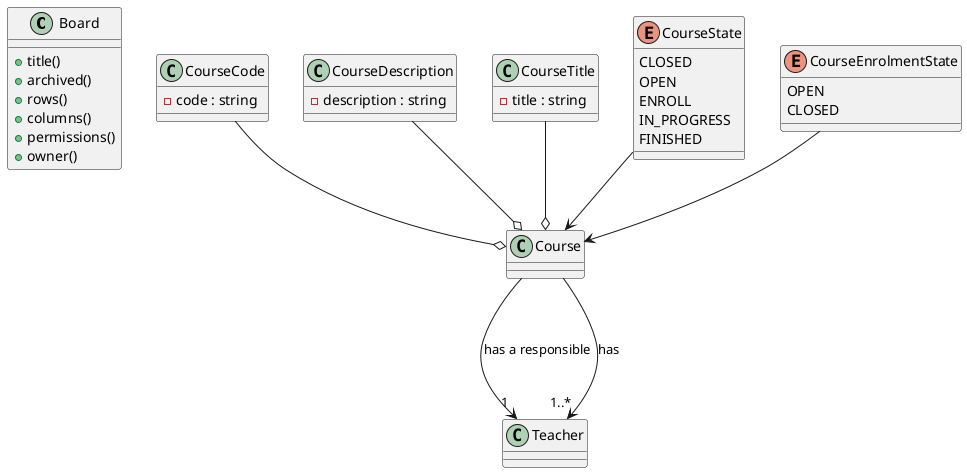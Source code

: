 @startuml US1002_CD

class Board {
  +title()
  +archived()
  +rows()
  +columns()
  +permissions()
  +owner()

}

class CourseCode {
  - code : string
}

class CourseDescription {
  - description : string
}

class CourseTitle {
  - title : string
}

enum CourseState {
  CLOSED
  OPEN
  ENROLL
  IN_PROGRESS
  FINISHED
}

enum CourseEnrolmentState {
  OPEN
  CLOSED
}


class Teacher {

}

CourseCode --o Course
CourseTitle --o Course
CourseDescription --o Course
CourseState --> Course
CourseEnrolmentState --> Course

Course --> "1" Teacher : has a responsible
Course ---> "1..*" Teacher : has


@enduml
